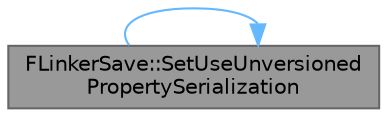 digraph "FLinkerSave::SetUseUnversionedPropertySerialization"
{
 // INTERACTIVE_SVG=YES
 // LATEX_PDF_SIZE
  bgcolor="transparent";
  edge [fontname=Helvetica,fontsize=10,labelfontname=Helvetica,labelfontsize=10];
  node [fontname=Helvetica,fontsize=10,shape=box,height=0.2,width=0.4];
  rankdir="LR";
  Node1 [id="Node000001",label="FLinkerSave::SetUseUnversioned\lPropertySerialization",height=0.2,width=0.4,color="gray40", fillcolor="grey60", style="filled", fontcolor="black",tooltip="Sets whether tagged property serialization should be replaced by faster unversioned serialization."];
  Node1 -> Node1 [id="edge1_Node000001_Node000001",color="steelblue1",style="solid",tooltip=" "];
}
